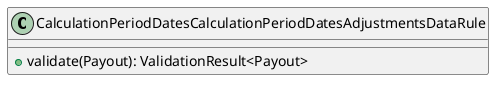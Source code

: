 @startuml

    class CalculationPeriodDatesCalculationPeriodDatesAdjustmentsDataRule [[CalculationPeriodDatesCalculationPeriodDatesAdjustmentsDataRule.html]] {
        +validate(Payout): ValidationResult<Payout>
    }

@enduml
